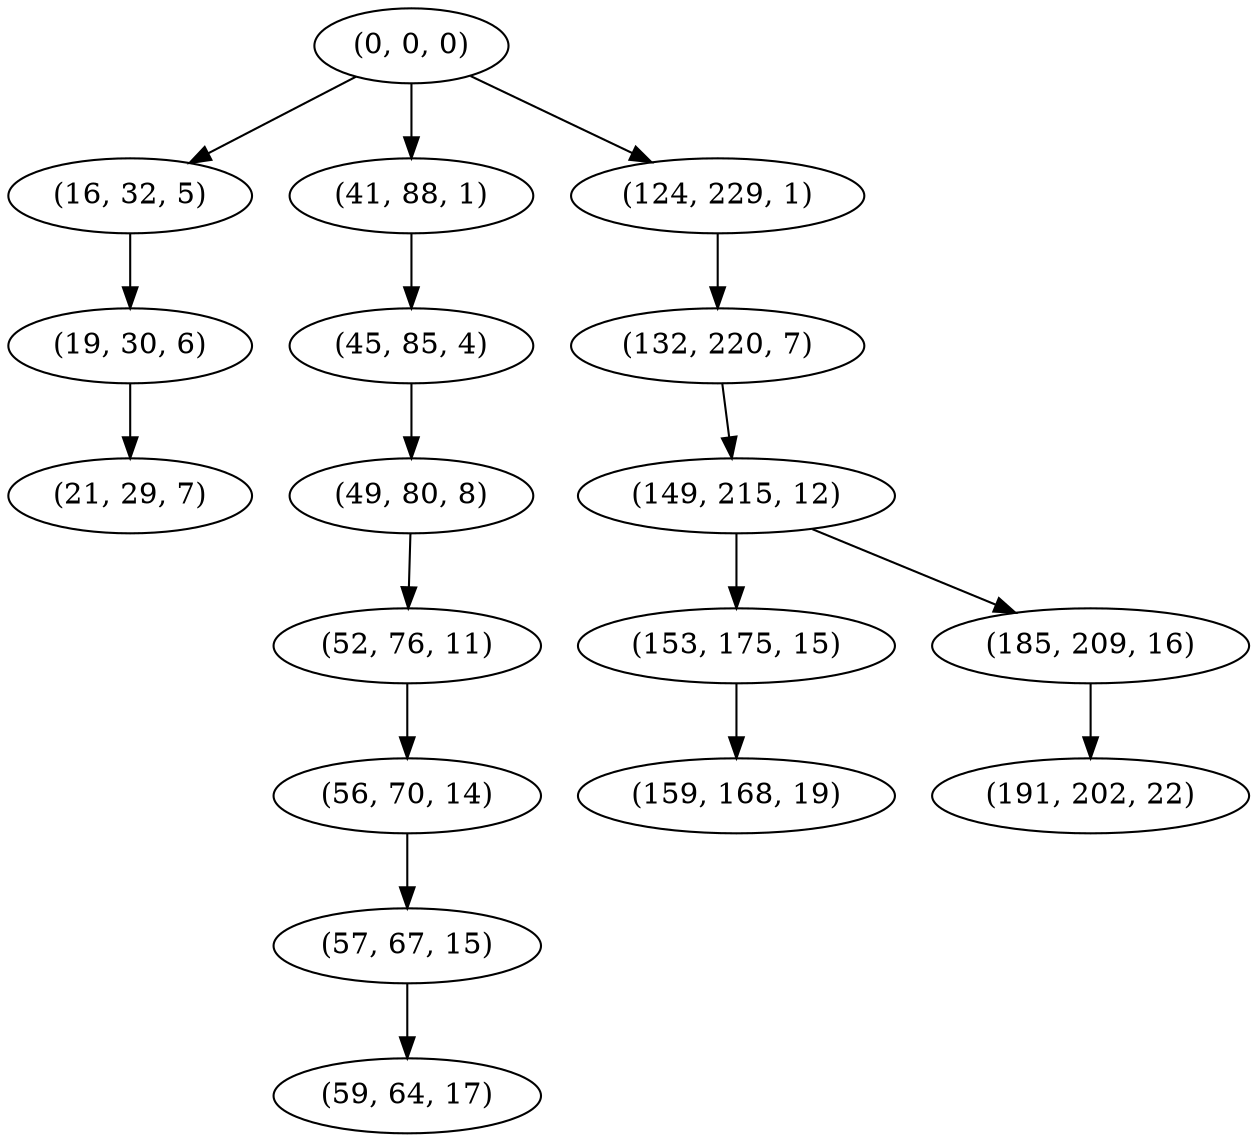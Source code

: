digraph tree {
    "(0, 0, 0)";
    "(16, 32, 5)";
    "(19, 30, 6)";
    "(21, 29, 7)";
    "(41, 88, 1)";
    "(45, 85, 4)";
    "(49, 80, 8)";
    "(52, 76, 11)";
    "(56, 70, 14)";
    "(57, 67, 15)";
    "(59, 64, 17)";
    "(124, 229, 1)";
    "(132, 220, 7)";
    "(149, 215, 12)";
    "(153, 175, 15)";
    "(159, 168, 19)";
    "(185, 209, 16)";
    "(191, 202, 22)";
    "(0, 0, 0)" -> "(16, 32, 5)";
    "(0, 0, 0)" -> "(41, 88, 1)";
    "(0, 0, 0)" -> "(124, 229, 1)";
    "(16, 32, 5)" -> "(19, 30, 6)";
    "(19, 30, 6)" -> "(21, 29, 7)";
    "(41, 88, 1)" -> "(45, 85, 4)";
    "(45, 85, 4)" -> "(49, 80, 8)";
    "(49, 80, 8)" -> "(52, 76, 11)";
    "(52, 76, 11)" -> "(56, 70, 14)";
    "(56, 70, 14)" -> "(57, 67, 15)";
    "(57, 67, 15)" -> "(59, 64, 17)";
    "(124, 229, 1)" -> "(132, 220, 7)";
    "(132, 220, 7)" -> "(149, 215, 12)";
    "(149, 215, 12)" -> "(153, 175, 15)";
    "(149, 215, 12)" -> "(185, 209, 16)";
    "(153, 175, 15)" -> "(159, 168, 19)";
    "(185, 209, 16)" -> "(191, 202, 22)";
}
